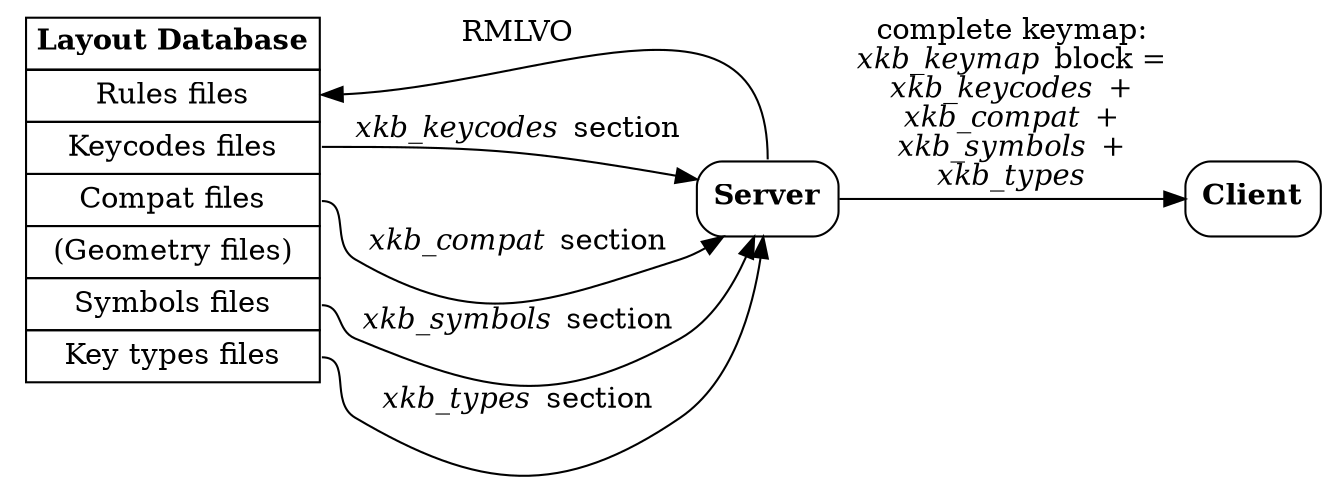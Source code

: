digraph {
    node [shape=box]

    database [shape=none, label=<
        <table border="0" cellborder="1" cellspacing="0" cellpadding="4">
            <tr><td><b>Layout Database</b></td></tr>
            <hr/>
            <tr><td port="rules" href="@ref rule-file-format">Rules files</td></tr>
            <tr><td port="keycodes" href="@ref keycode-def">Keycodes files</td></tr>
            <tr><td port="compat" href="@ref key-action-def">Compat files</td></tr>
            <tr><td port="geometry">(Geometry files)</td></tr>
            <tr><td port="symbols" href="@ref keysym-def">Symbols files</td></tr>
            <tr><td port="types" href="@ref key-type-def">Key types files</td></tr>
        </table>
    >];

    server [
        label=<<b>Server</b>>,
        style=rounded
    ];

    client [
        label=<<b>Client</b>>,
        style=rounded
    ];

    { rank="same"; database; server; client }

    database:keycodes -> server [
        label=<<i>xkb_keycodes</i> section>,
        labelhref="@ref the-xkb_keycodes-section"
    ];
    database:compat -> server [
        label=<<i>xkb_compat</i> section>,
        labelhref="@ref the-xkb_compat-section"
    ];
    database:symbols -> server [
        label=<<i>xkb_symbols</i> section>,
        labelhref="@ref the-xkb_symbols-section"
    ];
    database:types -> server [
        label=<<i>xkb_types</i> section>,
        labelhref="@ref the-xkb_types-section"
    ];

    server:n -> database:rules [
        label=<RMLVO>,
        labelhref="@ref RMLVO-intro",
        labeltooltip="Rules, Model, Layout, Variant, Options"
    ];
    server -> client [
        label=<complete keymap:<br/><i>xkb_keymap</i> block =<br/><i>xkb_keycodes</i> +<br/><i>xkb_compat</i> +<br/><i>xkb_symbols</i> +<br/><i>xkb_types</i>>,
        labelhref="@ref the-xkb_keymap-block"
    ];
}
